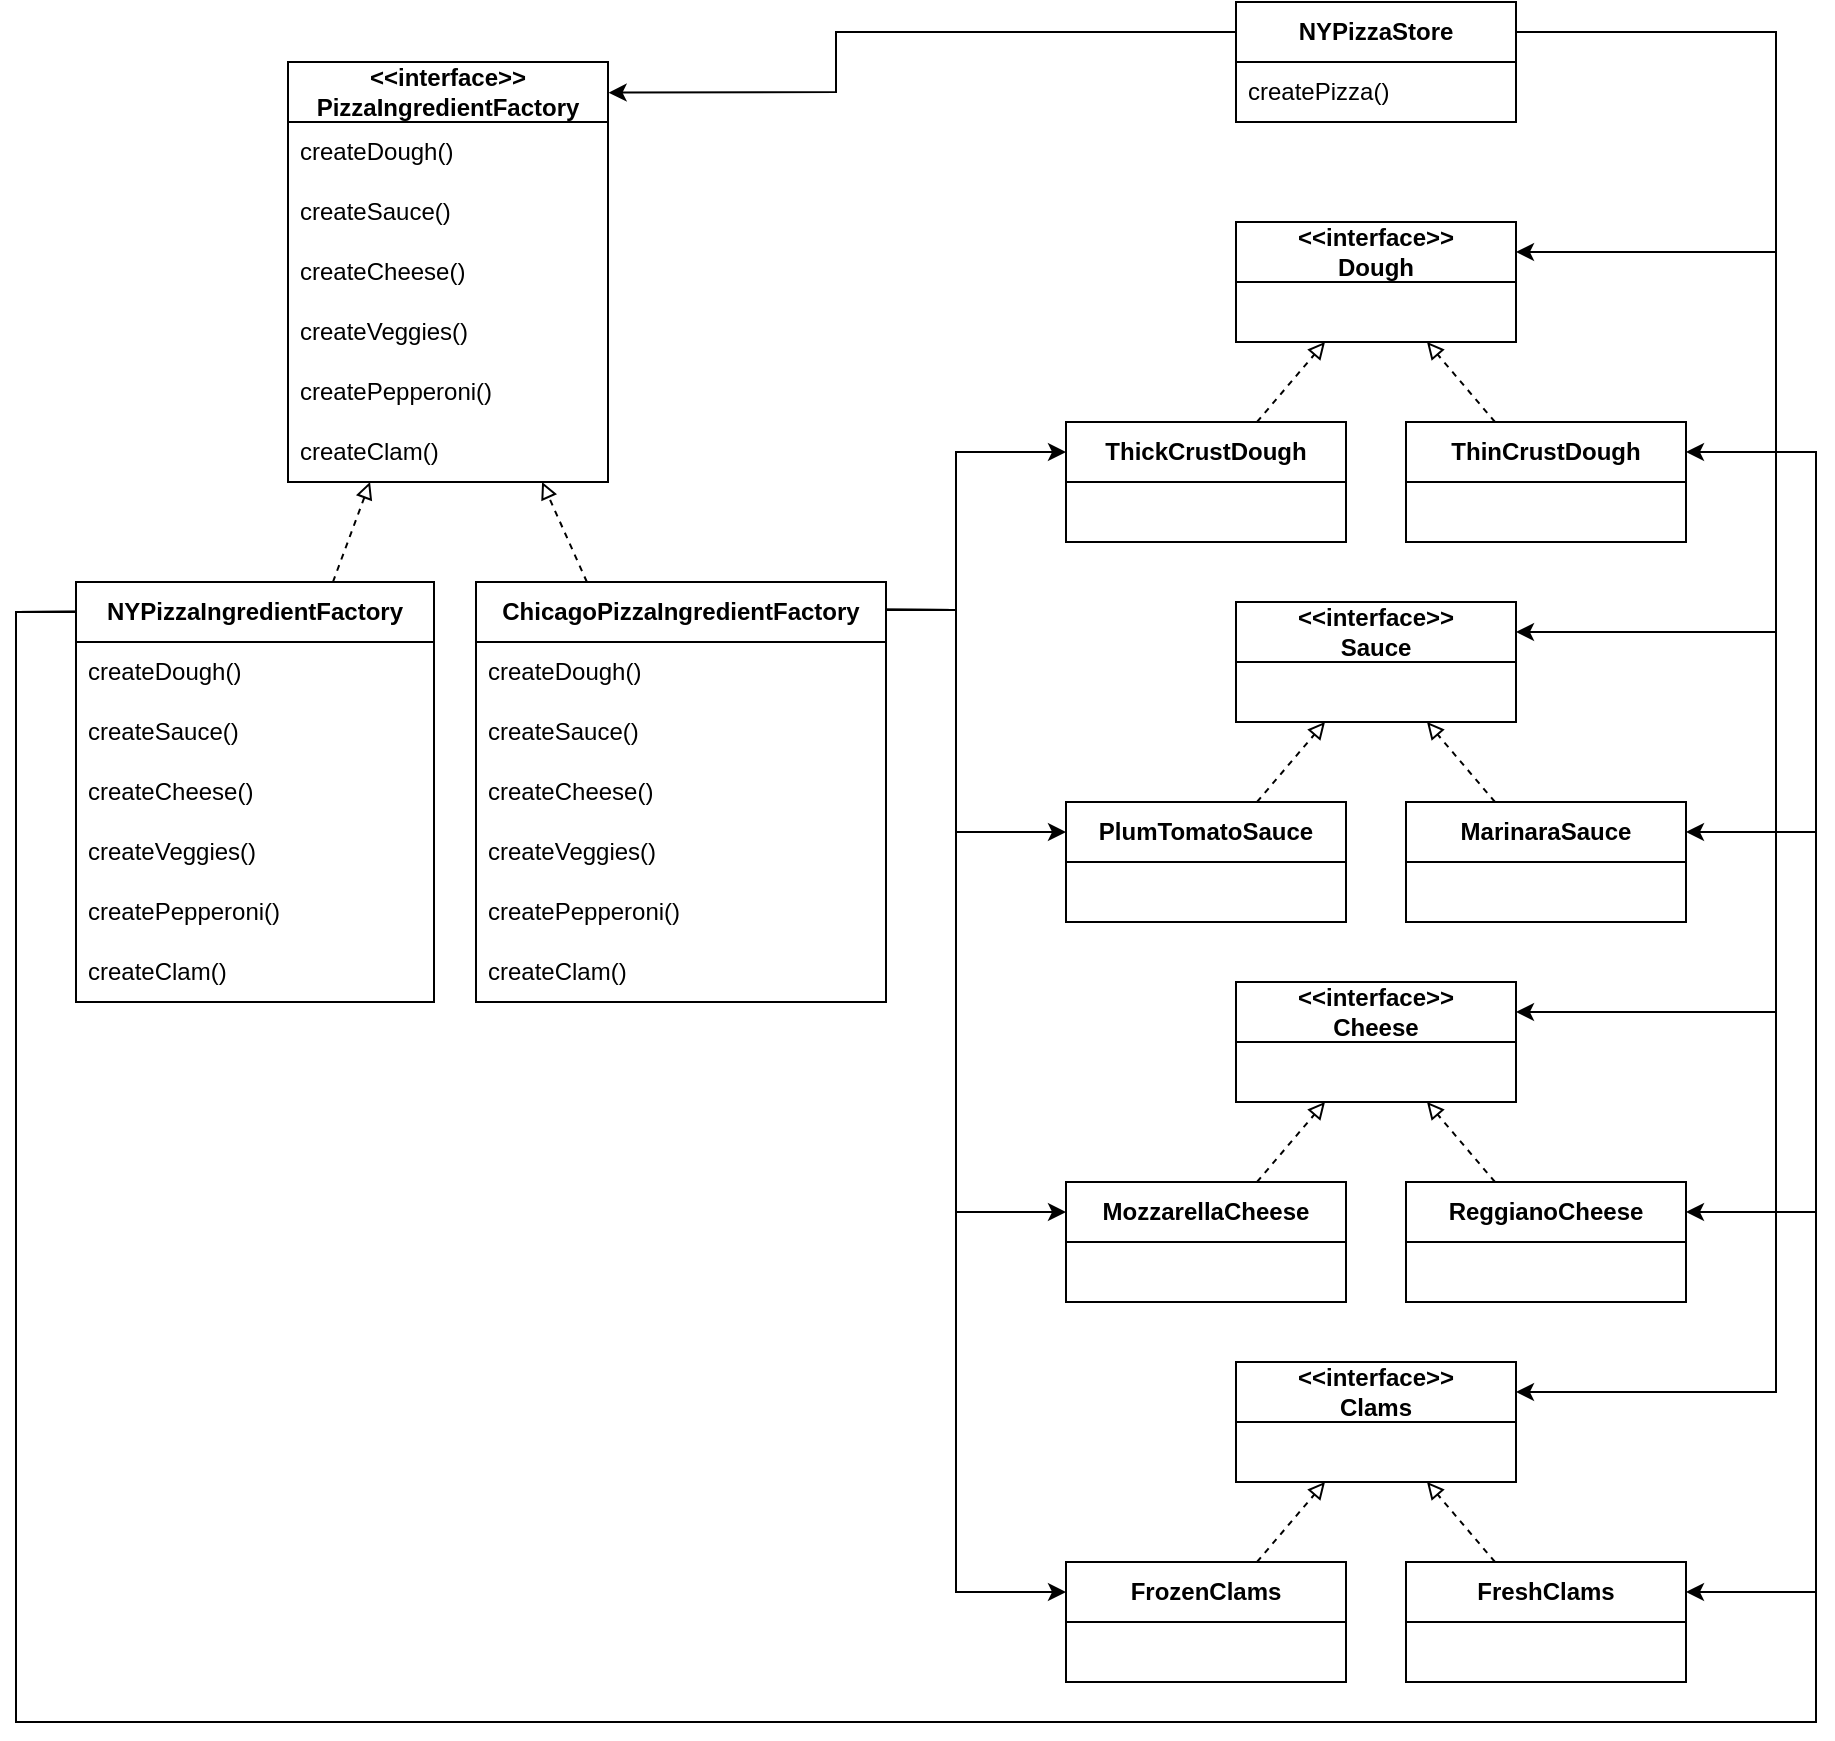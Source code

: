 <mxfile version="20.7.4" type="device"><diagram id="ahAyE9eUKxN_0jiChCt0" name="Sayfa -1"><mxGraphModel dx="1737" dy="844" grid="1" gridSize="10" guides="1" tooltips="1" connect="1" arrows="1" fold="1" page="1" pageScale="1" pageWidth="827" pageHeight="1169" math="0" shadow="0"><root><mxCell id="0"/><mxCell id="1" parent="0"/><mxCell id="OmDSp6iT0buTyvWnx6vF-1" value="&lt;span style=&quot;font-weight: 700;&quot;&gt;&amp;lt;&amp;lt;interface&amp;gt;&amp;gt;&lt;/span&gt;&lt;br style=&quot;border-color: var(--border-color); padding: 0px; margin: 0px; font-weight: 700;&quot;&gt;&lt;span style=&quot;font-weight: 700;&quot;&gt;PizzaIngredientFactory&lt;/span&gt;" style="swimlane;fontStyle=0;childLayout=stackLayout;horizontal=1;startSize=30;horizontalStack=0;resizeParent=1;resizeParentMax=0;resizeLast=0;collapsible=1;marginBottom=0;whiteSpace=wrap;html=1;" parent="1" vertex="1"><mxGeometry x="30" y="140" width="160" height="210" as="geometry"/></mxCell><mxCell id="OmDSp6iT0buTyvWnx6vF-2" value="createDough()" style="text;strokeColor=none;fillColor=none;align=left;verticalAlign=middle;spacingLeft=4;spacingRight=4;overflow=hidden;points=[[0,0.5],[1,0.5]];portConstraint=eastwest;rotatable=0;whiteSpace=wrap;html=1;" parent="OmDSp6iT0buTyvWnx6vF-1" vertex="1"><mxGeometry y="30" width="160" height="30" as="geometry"/></mxCell><mxCell id="OmDSp6iT0buTyvWnx6vF-4" value="createSauce()" style="text;strokeColor=none;fillColor=none;align=left;verticalAlign=middle;spacingLeft=4;spacingRight=4;overflow=hidden;points=[[0,0.5],[1,0.5]];portConstraint=eastwest;rotatable=0;whiteSpace=wrap;html=1;" parent="OmDSp6iT0buTyvWnx6vF-1" vertex="1"><mxGeometry y="60" width="160" height="30" as="geometry"/></mxCell><mxCell id="uh4Aef3zETu-8geTFTR7-24" value="createCheese()" style="text;strokeColor=none;fillColor=none;align=left;verticalAlign=middle;spacingLeft=4;spacingRight=4;overflow=hidden;points=[[0,0.5],[1,0.5]];portConstraint=eastwest;rotatable=0;whiteSpace=wrap;html=1;" vertex="1" parent="OmDSp6iT0buTyvWnx6vF-1"><mxGeometry y="90" width="160" height="30" as="geometry"/></mxCell><mxCell id="uh4Aef3zETu-8geTFTR7-23" value="createVeggies()" style="text;strokeColor=none;fillColor=none;align=left;verticalAlign=middle;spacingLeft=4;spacingRight=4;overflow=hidden;points=[[0,0.5],[1,0.5]];portConstraint=eastwest;rotatable=0;whiteSpace=wrap;html=1;" vertex="1" parent="OmDSp6iT0buTyvWnx6vF-1"><mxGeometry y="120" width="160" height="30" as="geometry"/></mxCell><mxCell id="uh4Aef3zETu-8geTFTR7-22" value="createPepperoni()" style="text;strokeColor=none;fillColor=none;align=left;verticalAlign=middle;spacingLeft=4;spacingRight=4;overflow=hidden;points=[[0,0.5],[1,0.5]];portConstraint=eastwest;rotatable=0;whiteSpace=wrap;html=1;" vertex="1" parent="OmDSp6iT0buTyvWnx6vF-1"><mxGeometry y="150" width="160" height="30" as="geometry"/></mxCell><mxCell id="uh4Aef3zETu-8geTFTR7-21" value="createClam()" style="text;strokeColor=none;fillColor=none;align=left;verticalAlign=middle;spacingLeft=4;spacingRight=4;overflow=hidden;points=[[0,0.5],[1,0.5]];portConstraint=eastwest;rotatable=0;whiteSpace=wrap;html=1;" vertex="1" parent="OmDSp6iT0buTyvWnx6vF-1"><mxGeometry y="180" width="160" height="30" as="geometry"/></mxCell><mxCell id="OmDSp6iT0buTyvWnx6vF-16" value="&lt;span style=&quot;font-weight: 700;&quot;&gt;&amp;lt;&amp;lt;interface&amp;gt;&amp;gt;&lt;/span&gt;&lt;br style=&quot;border-color: var(--border-color); padding: 0px; margin: 0px; font-weight: 700;&quot;&gt;&lt;span style=&quot;font-weight: 700;&quot;&gt;Dough&lt;/span&gt;" style="swimlane;fontStyle=0;childLayout=stackLayout;horizontal=1;startSize=30;horizontalStack=0;resizeParent=1;resizeParentMax=0;resizeLast=0;collapsible=1;marginBottom=0;whiteSpace=wrap;html=1;" parent="1" vertex="1"><mxGeometry x="504" y="220" width="140" height="60" as="geometry"/></mxCell><mxCell id="OmDSp6iT0buTyvWnx6vF-19" value="&lt;span style=&quot;font-weight: 700;&quot;&gt;&amp;lt;&amp;lt;interface&amp;gt;&amp;gt;&lt;/span&gt;&lt;br style=&quot;border-color: var(--border-color); padding: 0px; margin: 0px; font-weight: 700;&quot;&gt;&lt;span style=&quot;font-weight: 700;&quot;&gt;Sauce&lt;/span&gt;" style="swimlane;fontStyle=0;childLayout=stackLayout;horizontal=1;startSize=30;horizontalStack=0;resizeParent=1;resizeParentMax=0;resizeLast=0;collapsible=1;marginBottom=0;whiteSpace=wrap;html=1;" parent="1" vertex="1"><mxGeometry x="504" y="410" width="140" height="60" as="geometry"/></mxCell><mxCell id="OmDSp6iT0buTyvWnx6vF-20" value="&lt;b&gt;ThickCrustDough&lt;/b&gt;" style="swimlane;fontStyle=0;childLayout=stackLayout;horizontal=1;startSize=30;horizontalStack=0;resizeParent=1;resizeParentMax=0;resizeLast=0;collapsible=1;marginBottom=0;whiteSpace=wrap;html=1;" parent="1" vertex="1"><mxGeometry x="419" y="320" width="140" height="60" as="geometry"/></mxCell><mxCell id="OmDSp6iT0buTyvWnx6vF-21" value="&lt;b&gt;ThinCrustDough&lt;/b&gt;" style="swimlane;fontStyle=0;childLayout=stackLayout;horizontal=1;startSize=30;horizontalStack=0;resizeParent=1;resizeParentMax=0;resizeLast=0;collapsible=1;marginBottom=0;whiteSpace=wrap;html=1;" parent="1" vertex="1"><mxGeometry x="589" y="320" width="140" height="60" as="geometry"/></mxCell><mxCell id="OmDSp6iT0buTyvWnx6vF-22" value="&lt;b&gt;PlumTomatoSauce&lt;/b&gt;" style="swimlane;fontStyle=0;childLayout=stackLayout;horizontal=1;startSize=30;horizontalStack=0;resizeParent=1;resizeParentMax=0;resizeLast=0;collapsible=1;marginBottom=0;whiteSpace=wrap;html=1;" parent="1" vertex="1"><mxGeometry x="419" y="510" width="140" height="60" as="geometry"/></mxCell><mxCell id="OmDSp6iT0buTyvWnx6vF-23" value="&lt;b&gt;MarinaraSauce&lt;/b&gt;" style="swimlane;fontStyle=0;childLayout=stackLayout;horizontal=1;startSize=30;horizontalStack=0;resizeParent=1;resizeParentMax=0;resizeLast=0;collapsible=1;marginBottom=0;whiteSpace=wrap;html=1;" parent="1" vertex="1"><mxGeometry x="589" y="510" width="140" height="60" as="geometry"/></mxCell><mxCell id="OmDSp6iT0buTyvWnx6vF-24" value="&lt;b&gt;NYPizzaIngredientFactory&lt;/b&gt;" style="swimlane;fontStyle=0;childLayout=stackLayout;horizontal=1;startSize=30;horizontalStack=0;resizeParent=1;resizeParentMax=0;resizeLast=0;collapsible=1;marginBottom=0;whiteSpace=wrap;html=1;" parent="1" vertex="1"><mxGeometry x="-76" y="400" width="179" height="210" as="geometry"/></mxCell><mxCell id="OmDSp6iT0buTyvWnx6vF-25" value="createDough()" style="text;strokeColor=none;fillColor=none;align=left;verticalAlign=middle;spacingLeft=4;spacingRight=4;overflow=hidden;points=[[0,0.5],[1,0.5]];portConstraint=eastwest;rotatable=0;whiteSpace=wrap;html=1;" parent="OmDSp6iT0buTyvWnx6vF-24" vertex="1"><mxGeometry y="30" width="179" height="30" as="geometry"/></mxCell><mxCell id="uh4Aef3zETu-8geTFTR7-25" value="createSauce()" style="text;strokeColor=none;fillColor=none;align=left;verticalAlign=middle;spacingLeft=4;spacingRight=4;overflow=hidden;points=[[0,0.5],[1,0.5]];portConstraint=eastwest;rotatable=0;whiteSpace=wrap;html=1;" vertex="1" parent="OmDSp6iT0buTyvWnx6vF-24"><mxGeometry y="60" width="179" height="30" as="geometry"/></mxCell><mxCell id="uh4Aef3zETu-8geTFTR7-32" value="createCheese()" style="text;strokeColor=none;fillColor=none;align=left;verticalAlign=middle;spacingLeft=4;spacingRight=4;overflow=hidden;points=[[0,0.5],[1,0.5]];portConstraint=eastwest;rotatable=0;whiteSpace=wrap;html=1;" vertex="1" parent="OmDSp6iT0buTyvWnx6vF-24"><mxGeometry y="90" width="179" height="30" as="geometry"/></mxCell><mxCell id="uh4Aef3zETu-8geTFTR7-31" value="createVeggies()" style="text;strokeColor=none;fillColor=none;align=left;verticalAlign=middle;spacingLeft=4;spacingRight=4;overflow=hidden;points=[[0,0.5],[1,0.5]];portConstraint=eastwest;rotatable=0;whiteSpace=wrap;html=1;" vertex="1" parent="OmDSp6iT0buTyvWnx6vF-24"><mxGeometry y="120" width="179" height="30" as="geometry"/></mxCell><mxCell id="uh4Aef3zETu-8geTFTR7-30" value="createPepperoni()" style="text;strokeColor=none;fillColor=none;align=left;verticalAlign=middle;spacingLeft=4;spacingRight=4;overflow=hidden;points=[[0,0.5],[1,0.5]];portConstraint=eastwest;rotatable=0;whiteSpace=wrap;html=1;" vertex="1" parent="OmDSp6iT0buTyvWnx6vF-24"><mxGeometry y="150" width="179" height="30" as="geometry"/></mxCell><mxCell id="OmDSp6iT0buTyvWnx6vF-26" value="createClam()" style="text;strokeColor=none;fillColor=none;align=left;verticalAlign=middle;spacingLeft=4;spacingRight=4;overflow=hidden;points=[[0,0.5],[1,0.5]];portConstraint=eastwest;rotatable=0;whiteSpace=wrap;html=1;" parent="OmDSp6iT0buTyvWnx6vF-24" vertex="1"><mxGeometry y="180" width="179" height="30" as="geometry"/></mxCell><mxCell id="OmDSp6iT0buTyvWnx6vF-27" value="&lt;b&gt;ChicagoPizzaIngredientFactory&lt;/b&gt;" style="swimlane;fontStyle=0;childLayout=stackLayout;horizontal=1;startSize=30;horizontalStack=0;resizeParent=1;resizeParentMax=0;resizeLast=0;collapsible=1;marginBottom=0;whiteSpace=wrap;html=1;" parent="1" vertex="1"><mxGeometry x="124" y="400" width="205" height="210" as="geometry"/></mxCell><mxCell id="OmDSp6iT0buTyvWnx6vF-28" value="createDough()" style="text;strokeColor=none;fillColor=none;align=left;verticalAlign=middle;spacingLeft=4;spacingRight=4;overflow=hidden;points=[[0,0.5],[1,0.5]];portConstraint=eastwest;rotatable=0;whiteSpace=wrap;html=1;" parent="OmDSp6iT0buTyvWnx6vF-27" vertex="1"><mxGeometry y="30" width="205" height="30" as="geometry"/></mxCell><mxCell id="uh4Aef3zETu-8geTFTR7-36" value="createSauce()" style="text;strokeColor=none;fillColor=none;align=left;verticalAlign=middle;spacingLeft=4;spacingRight=4;overflow=hidden;points=[[0,0.5],[1,0.5]];portConstraint=eastwest;rotatable=0;whiteSpace=wrap;html=1;" vertex="1" parent="OmDSp6iT0buTyvWnx6vF-27"><mxGeometry y="60" width="205" height="30" as="geometry"/></mxCell><mxCell id="uh4Aef3zETu-8geTFTR7-35" value="createCheese()" style="text;strokeColor=none;fillColor=none;align=left;verticalAlign=middle;spacingLeft=4;spacingRight=4;overflow=hidden;points=[[0,0.5],[1,0.5]];portConstraint=eastwest;rotatable=0;whiteSpace=wrap;html=1;" vertex="1" parent="OmDSp6iT0buTyvWnx6vF-27"><mxGeometry y="90" width="205" height="30" as="geometry"/></mxCell><mxCell id="uh4Aef3zETu-8geTFTR7-34" value="createVeggies()" style="text;strokeColor=none;fillColor=none;align=left;verticalAlign=middle;spacingLeft=4;spacingRight=4;overflow=hidden;points=[[0,0.5],[1,0.5]];portConstraint=eastwest;rotatable=0;whiteSpace=wrap;html=1;" vertex="1" parent="OmDSp6iT0buTyvWnx6vF-27"><mxGeometry y="120" width="205" height="30" as="geometry"/></mxCell><mxCell id="uh4Aef3zETu-8geTFTR7-33" value="createPepperoni()" style="text;strokeColor=none;fillColor=none;align=left;verticalAlign=middle;spacingLeft=4;spacingRight=4;overflow=hidden;points=[[0,0.5],[1,0.5]];portConstraint=eastwest;rotatable=0;whiteSpace=wrap;html=1;" vertex="1" parent="OmDSp6iT0buTyvWnx6vF-27"><mxGeometry y="150" width="205" height="30" as="geometry"/></mxCell><mxCell id="OmDSp6iT0buTyvWnx6vF-29" value="createClam()" style="text;strokeColor=none;fillColor=none;align=left;verticalAlign=middle;spacingLeft=4;spacingRight=4;overflow=hidden;points=[[0,0.5],[1,0.5]];portConstraint=eastwest;rotatable=0;whiteSpace=wrap;html=1;" parent="OmDSp6iT0buTyvWnx6vF-27" vertex="1"><mxGeometry y="180" width="205" height="30" as="geometry"/></mxCell><mxCell id="OmDSp6iT0buTyvWnx6vF-30" value="" style="endArrow=classic;html=1;rounded=0;exitX=0;exitY=0.25;exitDx=0;exitDy=0;entryX=1.002;entryY=0.073;entryDx=0;entryDy=0;entryPerimeter=0;" parent="1" target="OmDSp6iT0buTyvWnx6vF-1" edge="1"><mxGeometry width="50" height="50" relative="1" as="geometry"><mxPoint x="504" y="125" as="sourcePoint"/><mxPoint x="194" y="160" as="targetPoint"/><Array as="points"><mxPoint x="304" y="125"/><mxPoint x="304" y="155"/></Array></mxGeometry></mxCell><mxCell id="OmDSp6iT0buTyvWnx6vF-31" value="" style="endArrow=classic;html=1;rounded=0;exitX=1;exitY=0.25;exitDx=0;exitDy=0;entryX=1;entryY=0.25;entryDx=0;entryDy=0;" parent="1" target="OmDSp6iT0buTyvWnx6vF-16" edge="1"><mxGeometry width="50" height="50" relative="1" as="geometry"><mxPoint x="644" y="125" as="sourcePoint"/><mxPoint x="694" y="220" as="targetPoint"/><Array as="points"><mxPoint x="774" y="125"/><mxPoint x="774" y="235"/></Array></mxGeometry></mxCell><mxCell id="OmDSp6iT0buTyvWnx6vF-32" value="" style="endArrow=classic;html=1;rounded=0;exitX=1;exitY=0.25;exitDx=0;exitDy=0;entryX=1;entryY=0.25;entryDx=0;entryDy=0;" parent="1" source="uh4Aef3zETu-8geTFTR7-1" target="OmDSp6iT0buTyvWnx6vF-19" edge="1"><mxGeometry width="50" height="50" relative="1" as="geometry"><mxPoint x="644" y="125" as="sourcePoint"/><mxPoint x="814" y="290" as="targetPoint"/><Array as="points"><mxPoint x="774" y="125"/><mxPoint x="774" y="425"/></Array></mxGeometry></mxCell><mxCell id="OmDSp6iT0buTyvWnx6vF-33" value="" style="endArrow=block;html=1;rounded=0;endFill=0;dashed=1;" parent="1" source="OmDSp6iT0buTyvWnx6vF-20" target="OmDSp6iT0buTyvWnx6vF-16" edge="1"><mxGeometry width="50" height="50" relative="1" as="geometry"><mxPoint x="374" y="310" as="sourcePoint"/><mxPoint x="424" y="260" as="targetPoint"/></mxGeometry></mxCell><mxCell id="OmDSp6iT0buTyvWnx6vF-34" value="" style="endArrow=block;html=1;rounded=0;endFill=0;dashed=1;" parent="1" source="OmDSp6iT0buTyvWnx6vF-21" target="OmDSp6iT0buTyvWnx6vF-16" edge="1"><mxGeometry width="50" height="50" relative="1" as="geometry"><mxPoint x="524.5" y="330" as="sourcePoint"/><mxPoint x="558.5" y="290" as="targetPoint"/></mxGeometry></mxCell><mxCell id="OmDSp6iT0buTyvWnx6vF-35" value="" style="endArrow=block;html=1;rounded=0;endFill=0;dashed=1;" parent="1" source="OmDSp6iT0buTyvWnx6vF-22" target="OmDSp6iT0buTyvWnx6vF-19" edge="1"><mxGeometry width="50" height="50" relative="1" as="geometry"><mxPoint x="524.5" y="280" as="sourcePoint"/><mxPoint x="558.5" y="240" as="targetPoint"/></mxGeometry></mxCell><mxCell id="OmDSp6iT0buTyvWnx6vF-36" value="" style="endArrow=block;html=1;rounded=0;endFill=0;dashed=1;" parent="1" source="OmDSp6iT0buTyvWnx6vF-23" target="OmDSp6iT0buTyvWnx6vF-19" edge="1"><mxGeometry width="50" height="50" relative="1" as="geometry"><mxPoint x="522.182" y="530" as="sourcePoint"/><mxPoint x="560.818" y="480" as="targetPoint"/></mxGeometry></mxCell><mxCell id="OmDSp6iT0buTyvWnx6vF-37" value="" style="endArrow=classic;html=1;rounded=0;entryX=1;entryY=0.25;entryDx=0;entryDy=0;exitX=-0.001;exitY=0.071;exitDx=0;exitDy=0;exitPerimeter=0;" parent="1" source="OmDSp6iT0buTyvWnx6vF-24" target="OmDSp6iT0buTyvWnx6vF-21" edge="1"><mxGeometry width="50" height="50" relative="1" as="geometry"><mxPoint x="-26" y="390" as="sourcePoint"/><mxPoint x="764" y="710" as="targetPoint"/><Array as="points"><mxPoint x="-106" y="415"/><mxPoint x="-106" y="970"/><mxPoint x="794" y="970"/><mxPoint x="794" y="335"/></Array></mxGeometry></mxCell><mxCell id="OmDSp6iT0buTyvWnx6vF-38" value="" style="endArrow=classic;html=1;rounded=0;entryX=1;entryY=0.25;entryDx=0;entryDy=0;exitX=-0.003;exitY=0.071;exitDx=0;exitDy=0;exitPerimeter=0;" parent="1" source="OmDSp6iT0buTyvWnx6vF-24" target="OmDSp6iT0buTyvWnx6vF-23" edge="1"><mxGeometry width="50" height="50" relative="1" as="geometry"><mxPoint x="74" y="570" as="sourcePoint"/><mxPoint x="739.0" y="345" as="targetPoint"/><Array as="points"><mxPoint x="-106" y="415"/><mxPoint x="-106" y="970"/><mxPoint x="794" y="970"/><mxPoint x="794" y="525"/></Array></mxGeometry></mxCell><mxCell id="OmDSp6iT0buTyvWnx6vF-39" value="" style="endArrow=classic;html=1;rounded=0;exitX=1;exitY=0.066;exitDx=0;exitDy=0;exitPerimeter=0;entryX=0;entryY=0.25;entryDx=0;entryDy=0;" parent="1" source="OmDSp6iT0buTyvWnx6vF-27" target="OmDSp6iT0buTyvWnx6vF-20" edge="1"><mxGeometry width="50" height="50" relative="1" as="geometry"><mxPoint x="384" y="450" as="sourcePoint"/><mxPoint x="444" y="420" as="targetPoint"/><Array as="points"><mxPoint x="364" y="414"/><mxPoint x="364" y="335"/></Array></mxGeometry></mxCell><mxCell id="OmDSp6iT0buTyvWnx6vF-40" value="" style="endArrow=classic;html=1;rounded=0;exitX=1.001;exitY=0.066;exitDx=0;exitDy=0;exitPerimeter=0;entryX=0;entryY=0.25;entryDx=0;entryDy=0;" parent="1" source="OmDSp6iT0buTyvWnx6vF-27" target="OmDSp6iT0buTyvWnx6vF-22" edge="1"><mxGeometry width="50" height="50" relative="1" as="geometry"><mxPoint x="339.14" y="425.3" as="sourcePoint"/><mxPoint x="429" y="345" as="targetPoint"/><Array as="points"><mxPoint x="364" y="414"/><mxPoint x="364" y="525"/></Array></mxGeometry></mxCell><mxCell id="OmDSp6iT0buTyvWnx6vF-41" value="" style="endArrow=block;html=1;rounded=0;endFill=0;dashed=1;" parent="1" source="OmDSp6iT0buTyvWnx6vF-24" target="OmDSp6iT0buTyvWnx6vF-1" edge="1"><mxGeometry width="50" height="50" relative="1" as="geometry"><mxPoint x="524.5" y="570" as="sourcePoint"/><mxPoint x="558.5" y="530" as="targetPoint"/></mxGeometry></mxCell><mxCell id="OmDSp6iT0buTyvWnx6vF-42" value="" style="endArrow=block;html=1;rounded=0;endFill=0;dashed=1;" parent="1" source="OmDSp6iT0buTyvWnx6vF-27" target="OmDSp6iT0buTyvWnx6vF-1" edge="1"><mxGeometry width="50" height="50" relative="1" as="geometry"><mxPoint x="124.5" y="410" as="sourcePoint"/><mxPoint x="158.5" y="350" as="targetPoint"/></mxGeometry></mxCell><mxCell id="uh4Aef3zETu-8geTFTR7-1" value="&lt;b&gt;NYPizzaStore&lt;/b&gt;" style="swimlane;fontStyle=0;childLayout=stackLayout;horizontal=1;startSize=30;horizontalStack=0;resizeParent=1;resizeParentMax=0;resizeLast=0;collapsible=1;marginBottom=0;whiteSpace=wrap;html=1;" vertex="1" parent="1"><mxGeometry x="504" y="110" width="140" height="60" as="geometry"/></mxCell><mxCell id="uh4Aef3zETu-8geTFTR7-2" value="createPizza()" style="text;strokeColor=none;fillColor=none;align=left;verticalAlign=middle;spacingLeft=4;spacingRight=4;overflow=hidden;points=[[0,0.5],[1,0.5]];portConstraint=eastwest;rotatable=0;whiteSpace=wrap;html=1;" vertex="1" parent="uh4Aef3zETu-8geTFTR7-1"><mxGeometry y="30" width="140" height="30" as="geometry"/></mxCell><mxCell id="uh4Aef3zETu-8geTFTR7-5" value="&lt;span style=&quot;font-weight: 700;&quot;&gt;&amp;lt;&amp;lt;interface&amp;gt;&amp;gt;&lt;/span&gt;&lt;br style=&quot;border-color: var(--border-color); padding: 0px; margin: 0px; font-weight: 700;&quot;&gt;&lt;span style=&quot;font-weight: 700;&quot;&gt;Cheese&lt;/span&gt;" style="swimlane;fontStyle=0;childLayout=stackLayout;horizontal=1;startSize=30;horizontalStack=0;resizeParent=1;resizeParentMax=0;resizeLast=0;collapsible=1;marginBottom=0;whiteSpace=wrap;html=1;" vertex="1" parent="1"><mxGeometry x="504" y="600" width="140" height="60" as="geometry"/></mxCell><mxCell id="uh4Aef3zETu-8geTFTR7-6" value="&lt;b&gt;MozzarellaCheese&lt;/b&gt;" style="swimlane;fontStyle=0;childLayout=stackLayout;horizontal=1;startSize=30;horizontalStack=0;resizeParent=1;resizeParentMax=0;resizeLast=0;collapsible=1;marginBottom=0;whiteSpace=wrap;html=1;" vertex="1" parent="1"><mxGeometry x="419" y="700" width="140" height="60" as="geometry"/></mxCell><mxCell id="uh4Aef3zETu-8geTFTR7-7" value="&lt;b&gt;ReggianoCheese&lt;/b&gt;" style="swimlane;fontStyle=0;childLayout=stackLayout;horizontal=1;startSize=30;horizontalStack=0;resizeParent=1;resizeParentMax=0;resizeLast=0;collapsible=1;marginBottom=0;whiteSpace=wrap;html=1;" vertex="1" parent="1"><mxGeometry x="589" y="700" width="140" height="60" as="geometry"/></mxCell><mxCell id="uh4Aef3zETu-8geTFTR7-8" value="" style="endArrow=block;html=1;rounded=0;endFill=0;dashed=1;" edge="1" parent="1" source="uh4Aef3zETu-8geTFTR7-6" target="uh4Aef3zETu-8geTFTR7-5"><mxGeometry width="50" height="50" relative="1" as="geometry"><mxPoint x="524.5" y="470" as="sourcePoint"/><mxPoint x="558.5" y="430" as="targetPoint"/></mxGeometry></mxCell><mxCell id="uh4Aef3zETu-8geTFTR7-9" value="" style="endArrow=block;html=1;rounded=0;endFill=0;dashed=1;" edge="1" parent="1" source="uh4Aef3zETu-8geTFTR7-7" target="uh4Aef3zETu-8geTFTR7-5"><mxGeometry width="50" height="50" relative="1" as="geometry"><mxPoint x="522.182" y="720" as="sourcePoint"/><mxPoint x="560.818" y="670" as="targetPoint"/></mxGeometry></mxCell><mxCell id="uh4Aef3zETu-8geTFTR7-10" value="&lt;span style=&quot;font-weight: 700;&quot;&gt;&amp;lt;&amp;lt;interface&amp;gt;&amp;gt;&lt;/span&gt;&lt;br style=&quot;border-color: var(--border-color); padding: 0px; margin: 0px; font-weight: 700;&quot;&gt;&lt;span style=&quot;font-weight: 700;&quot;&gt;Clams&lt;/span&gt;" style="swimlane;fontStyle=0;childLayout=stackLayout;horizontal=1;startSize=30;horizontalStack=0;resizeParent=1;resizeParentMax=0;resizeLast=0;collapsible=1;marginBottom=0;whiteSpace=wrap;html=1;" vertex="1" parent="1"><mxGeometry x="504" y="790" width="140" height="60" as="geometry"/></mxCell><mxCell id="uh4Aef3zETu-8geTFTR7-11" value="&lt;b&gt;FrozenClams&lt;/b&gt;" style="swimlane;fontStyle=0;childLayout=stackLayout;horizontal=1;startSize=30;horizontalStack=0;resizeParent=1;resizeParentMax=0;resizeLast=0;collapsible=1;marginBottom=0;whiteSpace=wrap;html=1;" vertex="1" parent="1"><mxGeometry x="419" y="890" width="140" height="60" as="geometry"/></mxCell><mxCell id="uh4Aef3zETu-8geTFTR7-12" value="&lt;b&gt;FreshClams&lt;/b&gt;" style="swimlane;fontStyle=0;childLayout=stackLayout;horizontal=1;startSize=30;horizontalStack=0;resizeParent=1;resizeParentMax=0;resizeLast=0;collapsible=1;marginBottom=0;whiteSpace=wrap;html=1;" vertex="1" parent="1"><mxGeometry x="589" y="890" width="140" height="60" as="geometry"/></mxCell><mxCell id="uh4Aef3zETu-8geTFTR7-13" value="" style="endArrow=block;html=1;rounded=0;endFill=0;dashed=1;" edge="1" parent="1" source="uh4Aef3zETu-8geTFTR7-11" target="uh4Aef3zETu-8geTFTR7-10"><mxGeometry width="50" height="50" relative="1" as="geometry"><mxPoint x="524.5" y="660" as="sourcePoint"/><mxPoint x="558.5" y="620" as="targetPoint"/></mxGeometry></mxCell><mxCell id="uh4Aef3zETu-8geTFTR7-14" value="" style="endArrow=block;html=1;rounded=0;endFill=0;dashed=1;" edge="1" parent="1" source="uh4Aef3zETu-8geTFTR7-12" target="uh4Aef3zETu-8geTFTR7-10"><mxGeometry width="50" height="50" relative="1" as="geometry"><mxPoint x="522.182" y="910" as="sourcePoint"/><mxPoint x="560.818" y="860" as="targetPoint"/></mxGeometry></mxCell><mxCell id="uh4Aef3zETu-8geTFTR7-15" value="" style="endArrow=classic;html=1;rounded=0;entryX=0;entryY=0.25;entryDx=0;entryDy=0;exitX=1;exitY=0.066;exitDx=0;exitDy=0;exitPerimeter=0;" edge="1" parent="1" source="OmDSp6iT0buTyvWnx6vF-27" target="uh4Aef3zETu-8geTFTR7-6"><mxGeometry width="50" height="50" relative="1" as="geometry"><mxPoint x="334" y="420" as="sourcePoint"/><mxPoint x="429" y="535" as="targetPoint"/><Array as="points"><mxPoint x="364" y="414"/><mxPoint x="364" y="715"/></Array></mxGeometry></mxCell><mxCell id="uh4Aef3zETu-8geTFTR7-16" value="" style="endArrow=classic;html=1;rounded=0;entryX=0;entryY=0.25;entryDx=0;entryDy=0;exitX=1.001;exitY=0.066;exitDx=0;exitDy=0;exitPerimeter=0;" edge="1" parent="1" source="OmDSp6iT0buTyvWnx6vF-27" target="uh4Aef3zETu-8geTFTR7-11"><mxGeometry width="50" height="50" relative="1" as="geometry"><mxPoint x="344" y="420" as="sourcePoint"/><mxPoint x="429" y="725" as="targetPoint"/><Array as="points"><mxPoint x="364" y="414"/><mxPoint x="364" y="905"/></Array></mxGeometry></mxCell><mxCell id="uh4Aef3zETu-8geTFTR7-17" value="" style="endArrow=classic;html=1;rounded=0;entryX=1;entryY=0.25;entryDx=0;entryDy=0;exitX=-0.001;exitY=0.071;exitDx=0;exitDy=0;exitPerimeter=0;" edge="1" parent="1" source="OmDSp6iT0buTyvWnx6vF-24" target="uh4Aef3zETu-8geTFTR7-7"><mxGeometry width="50" height="50" relative="1" as="geometry"><mxPoint x="28.3" y="427.01" as="sourcePoint"/><mxPoint x="739" y="535" as="targetPoint"/><Array as="points"><mxPoint x="-106" y="415"/><mxPoint x="-106" y="970"/><mxPoint x="794" y="970"/><mxPoint x="794" y="715"/></Array></mxGeometry></mxCell><mxCell id="uh4Aef3zETu-8geTFTR7-18" value="" style="endArrow=classic;html=1;rounded=0;entryX=1;entryY=0.25;entryDx=0;entryDy=0;" edge="1" parent="1" target="uh4Aef3zETu-8geTFTR7-12"><mxGeometry width="50" height="50" relative="1" as="geometry"><mxPoint x="-76" y="415" as="sourcePoint"/><mxPoint x="739" y="725" as="targetPoint"/><Array as="points"><mxPoint x="-106" y="415"/><mxPoint x="-106" y="970"/><mxPoint x="794" y="970"/><mxPoint x="794" y="905"/></Array></mxGeometry></mxCell><mxCell id="uh4Aef3zETu-8geTFTR7-19" value="" style="endArrow=classic;html=1;rounded=0;exitX=1;exitY=0.25;exitDx=0;exitDy=0;entryX=1;entryY=0.25;entryDx=0;entryDy=0;" edge="1" parent="1" source="uh4Aef3zETu-8geTFTR7-1" target="uh4Aef3zETu-8geTFTR7-5"><mxGeometry width="50" height="50" relative="1" as="geometry"><mxPoint x="654" y="135" as="sourcePoint"/><mxPoint x="654" y="435" as="targetPoint"/><Array as="points"><mxPoint x="774" y="125"/><mxPoint x="774" y="615"/></Array></mxGeometry></mxCell><mxCell id="uh4Aef3zETu-8geTFTR7-20" value="" style="endArrow=classic;html=1;rounded=0;exitX=1;exitY=0.25;exitDx=0;exitDy=0;entryX=1;entryY=0.25;entryDx=0;entryDy=0;" edge="1" parent="1" source="uh4Aef3zETu-8geTFTR7-1" target="uh4Aef3zETu-8geTFTR7-10"><mxGeometry width="50" height="50" relative="1" as="geometry"><mxPoint x="654" y="135" as="sourcePoint"/><mxPoint x="654" y="625" as="targetPoint"/><Array as="points"><mxPoint x="774" y="125"/><mxPoint x="774" y="805"/></Array></mxGeometry></mxCell></root></mxGraphModel></diagram></mxfile>